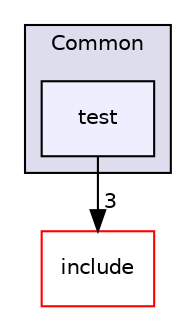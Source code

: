 digraph "/home/travis/build/AliceO2Group/AliceO2/Detectors/MUON/MCH/Raw/Common/test" {
  bgcolor=transparent;
  compound=true
  node [ fontsize="10", fontname="Helvetica"];
  edge [ labelfontsize="10", labelfontname="Helvetica"];
  subgraph clusterdir_55964488a5749f1fcba45aaf4e122cee {
    graph [ bgcolor="#ddddee", pencolor="black", label="Common" fontname="Helvetica", fontsize="10", URL="dir_55964488a5749f1fcba45aaf4e122cee.html"]
  dir_14a2e9409ba96a0e46f93991bfb2d17b [shape=box, label="test", style="filled", fillcolor="#eeeeff", pencolor="black", URL="dir_14a2e9409ba96a0e46f93991bfb2d17b.html"];
  }
  dir_25e82fe885c297bddd3063384098a5b3 [shape=box label="include" color="red" URL="dir_25e82fe885c297bddd3063384098a5b3.html"];
  dir_14a2e9409ba96a0e46f93991bfb2d17b->dir_25e82fe885c297bddd3063384098a5b3 [headlabel="3", labeldistance=1.5 headhref="dir_000611_000608.html"];
}
